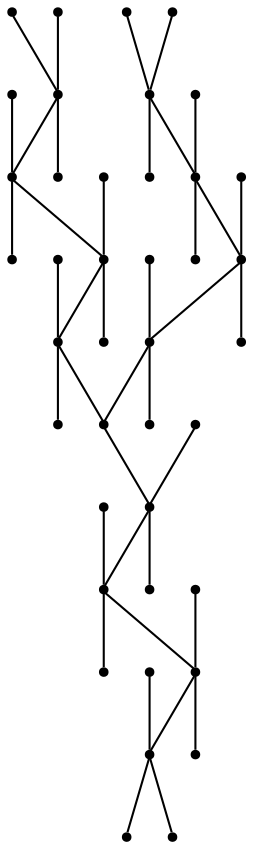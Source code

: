 graph {
  node [shape=point,comment="{\"directed\":false,\"doi\":\"10.1007/978-3-540-77537-9_11\",\"figure\":\"3 (1)\"}"]

  v0 [pos="724.7264315050702,724.3247714718906"]
  v1 [pos="707.8388924532157,724.949973304055"]
  v2 [pos="749.7450361562329,723.6995696397262"]
  v3 [pos="775.2640243530273,724.4498118383234"]
  v4 [pos="800.2826290041901,724.4498118383234"]
  v5 [pos="833.182091575445,724.4498118383234"]
  v6 [pos="867.582672970794,724.4498118383234"]
  v7 [pos="892.6012776219568,723.824610006159"]
  v8 [pos="918.0576900393464,724.5748522047562"]
  v9 [pos="943.076294690509,724.5748522047562"]
  v10 [pos="957.7747312856275,724.5122684201326"]
  v11 [pos="943.3265023697253,746.0826856509121"]
  v12 [pos="943.3890463363292,699.5657612956654"]
  v13 [pos="917.6823944269224,746.0826856509121"]
  v14 [pos="917.7449383935262,699.5657612956654"]
  v15 [pos="892.6637897757596,746.0826856509121"]
  v16 [pos="892.7263337423635,699.5657612956654"]
  v17 [pos="867.6451851245968,746.0826856509121"]
  v18 [pos="867.7077290912007,702.6918976593017"]
  v19 [pos="833.3071476958519,699.4407209292325"]
  v20 [pos="814.6683139534883,699.0030160453102"]
  v21 [pos="854.9482508992039,699.0654726271196"]
  v22 [pos="832.8068277758222,627.5395845655961"]
  v23 [pos="811.165692759669,627.664624932029"]
  v24 [pos="857.7003126809764,627.7270815138384"]
  v25 [pos="833.3071476958519,652.9237965739858"]
  v26 [pos="810.9155168932537,652.1109705907647"]
  v27 [pos="857.4501368145609,652.1734271725741"]
  v28 [pos="832.9944278628327,677.9328874830766"]
  v29 [pos="810.9155168932537,677.1200614998559"]
  v30 [pos="857.4501368145609,677.1825180816651"]
  v31 [pos="832.9318838962289,602.5304936565052"]
  v32 [pos="800.6578928038132,745.7700211334228"]
  v33 [pos="800.7204685832178,702.9419783921675"]
  v34 [pos="775.6392881526504,745.1448193012584"]
  v35 [pos="775.7018639320551,698.5653111613881"]
  v36 [pos="749.3697723566099,746.2077260173451"]
  v37 [pos="749.4948602898177,699.6908016620982"]
  v38 [pos="724.3511677054472,746.2077260173451"]
  v39 [pos="724.4762556386547,699.6908016620982"]

  v0 -- v1 [id="-1",pos="724.7264315050702,724.3247714718906 707.8388924532157,724.949973304055 707.8388924532157,724.949973304055 707.8388924532157,724.949973304055"]
  v39 -- v0 [id="-2",pos="724.4762556386547,699.6908016620982 724.7264315050702,724.3247714718906 724.7264315050702,724.3247714718906 724.7264315050702,724.3247714718906"]
  v0 -- v38 [id="-3",pos="724.7264315050702,724.3247714718906 724.3511677054472,746.2077260173451 724.3511677054472,746.2077260173451 724.3511677054472,746.2077260173451"]
  v37 -- v2 [id="-4",pos="749.4948602898177,699.6908016620982 749.7450361562329,723.6995696397262 749.7450361562329,723.6995696397262 749.7450361562329,723.6995696397262"]
  v2 -- v36 [id="-5",pos="749.7450361562329,723.6995696397262 749.3697723566099,746.2077260173451 749.3697723566099,746.2077260173451 749.3697723566099,746.2077260173451"]
  v35 -- v3 [id="-6",pos="775.7018639320551,698.5653111613881 775.2640243530273,724.4498118383234 775.2640243530273,724.4498118383234 775.2640243530273,724.4498118383234"]
  v3 -- v34 [id="-7",pos="775.2640243530273,724.4498118383234 775.6392881526504,745.1448193012584 775.6392881526504,745.1448193012584 775.6392881526504,745.1448193012584"]
  v33 -- v4 [id="-8",pos="800.7204685832178,702.9419783921675 800.2826290041901,724.4498118383234 800.2826290041901,724.4498118383234 800.2826290041901,724.4498118383234"]
  v4 -- v32 [id="-9",pos="800.2826290041901,724.4498118383234 800.6578928038132,745.7700211334228 800.6578928038132,745.7700211334228 800.6578928038132,745.7700211334228"]
  v31 -- v22 [id="-10",pos="832.9318838962289,602.5304936565052 832.8068277758222,627.5395845655961 832.8068277758222,627.5395845655961 832.8068277758222,627.5395845655961"]
  v22 -- v25 [id="-11",pos="832.8068277758222,627.5395845655961 833.3071476958519,652.9237965739858 833.3071476958519,652.9237965739858 833.3071476958519,652.9237965739858"]
  v25 -- v28 [id="-12",pos="833.3071476958519,652.9237965739858 832.9944278628327,677.9328874830766 832.9944278628327,677.9328874830766 832.9944278628327,677.9328874830766"]
  v28 -- v19 [id="-13",pos="832.9944278628327,677.9328874830766 833.3071476958519,699.4407209292325 833.3071476958519,699.4407209292325 833.3071476958519,699.4407209292325"]
  v19 -- v5 [id="-14",pos="833.3071476958519,699.4407209292325 833.182091575445,724.4498118383234 833.182091575445,724.4498118383234 833.182091575445,724.4498118383234"]
  v30 -- v28 [id="-15",pos="857.4501368145609,677.1825180816651 832.9944278628327,677.9328874830766 832.9944278628327,677.9328874830766 832.9944278628327,677.9328874830766"]
  v28 -- v29 [id="-16",pos="832.9944278628327,677.9328874830766 810.9155168932537,677.1200614998559 810.9155168932537,677.1200614998559 810.9155168932537,677.1200614998559"]
  v27 -- v25 [id="-17",pos="857.4501368145609,652.1734271725741 833.3071476958519,652.9237965739858 833.3071476958519,652.9237965739858 833.3071476958519,652.9237965739858"]
  v25 -- v26 [id="-18",pos="833.3071476958519,652.9237965739858 810.9155168932537,652.1109705907647 810.9155168932537,652.1109705907647 810.9155168932537,652.1109705907647"]
  v24 -- v22 [id="-19",pos="857.7003126809764,627.7270815138384 832.8068277758222,627.5395845655961 832.8068277758222,627.5395845655961 832.8068277758222,627.5395845655961"]
  v22 -- v23 [id="-20",pos="832.8068277758222,627.5395845655961 811.165692759669,627.664624932029 811.165692759669,627.664624932029 811.165692759669,627.664624932029"]
  v21 -- v19 [id="-21",pos="854.9482508992039,699.0654726271196 833.3071476958519,699.4407209292325 833.3071476958519,699.4407209292325 833.3071476958519,699.4407209292325"]
  v19 -- v20 [id="-22",pos="833.3071476958519,699.4407209292325 814.6683139534883,699.0030160453102 814.6683139534883,699.0030160453102 814.6683139534883,699.0030160453102"]
  v18 -- v6 [id="-23",pos="867.7077290912007,702.6918976593017 867.582672970794,724.4498118383234 867.582672970794,724.4498118383234 867.582672970794,724.4498118383234"]
  v6 -- v17 [id="-24",pos="867.582672970794,724.4498118383234 867.6451851245968,746.0826856509121 867.6451851245968,746.0826856509121 867.6451851245968,746.0826856509121"]
  v16 -- v7 [id="-25",pos="892.7263337423635,699.5657612956654 892.6012776219568,723.824610006159 892.6012776219568,723.824610006159 892.6012776219568,723.824610006159"]
  v7 -- v15 [id="-26",pos="892.6012776219568,723.824610006159 892.6637897757596,746.0826856509121 892.6637897757596,746.0826856509121 892.6637897757596,746.0826856509121"]
  v14 -- v8 [id="-27",pos="917.7449383935262,699.5657612956654 918.0576900393464,724.5748522047562 918.0576900393464,724.5748522047562 918.0576900393464,724.5748522047562"]
  v8 -- v13 [id="-28",pos="918.0576900393464,724.5748522047562 917.6823944269224,746.0826856509121 917.6823944269224,746.0826856509121 917.6823944269224,746.0826856509121"]
  v12 -- v9 [id="-29",pos="943.3890463363292,699.5657612956654 943.076294690509,724.5748522047562 943.076294690509,724.5748522047562 943.076294690509,724.5748522047562"]
  v9 -- v11 [id="-30",pos="943.076294690509,724.5748522047562 943.3265023697253,746.0826856509121 943.3265023697253,746.0826856509121 943.3265023697253,746.0826856509121"]
  v10 -- v9 [id="-32",pos="957.7747312856275,724.5122684201326 943.076294690509,724.5748522047562 943.076294690509,724.5748522047562 943.076294690509,724.5748522047562"]
  v9 -- v8 [id="-33",pos="943.076294690509,724.5748522047562 918.0576900393464,724.5748522047562 918.0576900393464,724.5748522047562 918.0576900393464,724.5748522047562"]
  v8 -- v7 [id="-34",pos="918.0576900393464,724.5748522047562 892.6012776219568,723.824610006159 892.6012776219568,723.824610006159 892.6012776219568,723.824610006159"]
  v7 -- v6 [id="-35",pos="892.6012776219568,723.824610006159 867.582672970794,724.4498118383234 867.582672970794,724.4498118383234 867.582672970794,724.4498118383234"]
  v6 -- v5 [id="-36",pos="867.582672970794,724.4498118383234 833.182091575445,724.4498118383234 833.182091575445,724.4498118383234 833.182091575445,724.4498118383234"]
  v5 -- v4 [id="-37",pos="833.182091575445,724.4498118383234 800.2826290041901,724.4498118383234 800.2826290041901,724.4498118383234 800.2826290041901,724.4498118383234"]
  v4 -- v3 [id="-38",pos="800.2826290041901,724.4498118383234 775.2640243530273,724.4498118383234 775.2640243530273,724.4498118383234 775.2640243530273,724.4498118383234"]
  v3 -- v2 [id="-39",pos="775.2640243530273,724.4498118383234 749.7450361562329,723.6995696397262 749.7450361562329,723.6995696397262 749.7450361562329,723.6995696397262"]
  v2 -- v0 [id="-40",pos="749.7450361562329,723.6995696397262 724.7264315050702,724.3247714718906 724.7264315050702,724.3247714718906 724.7264315050702,724.3247714718906"]
}